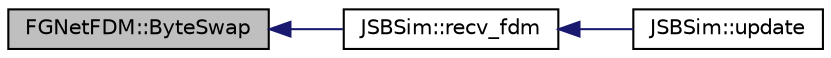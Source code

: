 digraph "FGNetFDM::ByteSwap"
{
 // INTERACTIVE_SVG=YES
  edge [fontname="Helvetica",fontsize="10",labelfontname="Helvetica",labelfontsize="10"];
  node [fontname="Helvetica",fontsize="10",shape=record];
  rankdir="LR";
  Node1 [label="FGNetFDM::ByteSwap",height=0.2,width=0.4,color="black", fillcolor="grey75", style="filled" fontcolor="black"];
  Node1 -> Node2 [dir="back",color="midnightblue",fontsize="10",style="solid",fontname="Helvetica"];
  Node2 [label="JSBSim::recv_fdm",height=0.2,width=0.4,color="black", fillcolor="white", style="filled",URL="$classJSBSim.html#abad0f6f9ffe6ec49ae911c2ab54df3ef"];
  Node2 -> Node3 [dir="back",color="midnightblue",fontsize="10",style="solid",fontname="Helvetica"];
  Node3 [label="JSBSim::update",height=0.2,width=0.4,color="black", fillcolor="white", style="filled",URL="$classJSBSim.html#af578b81cce90bf59daea6eccc4c09549"];
}
